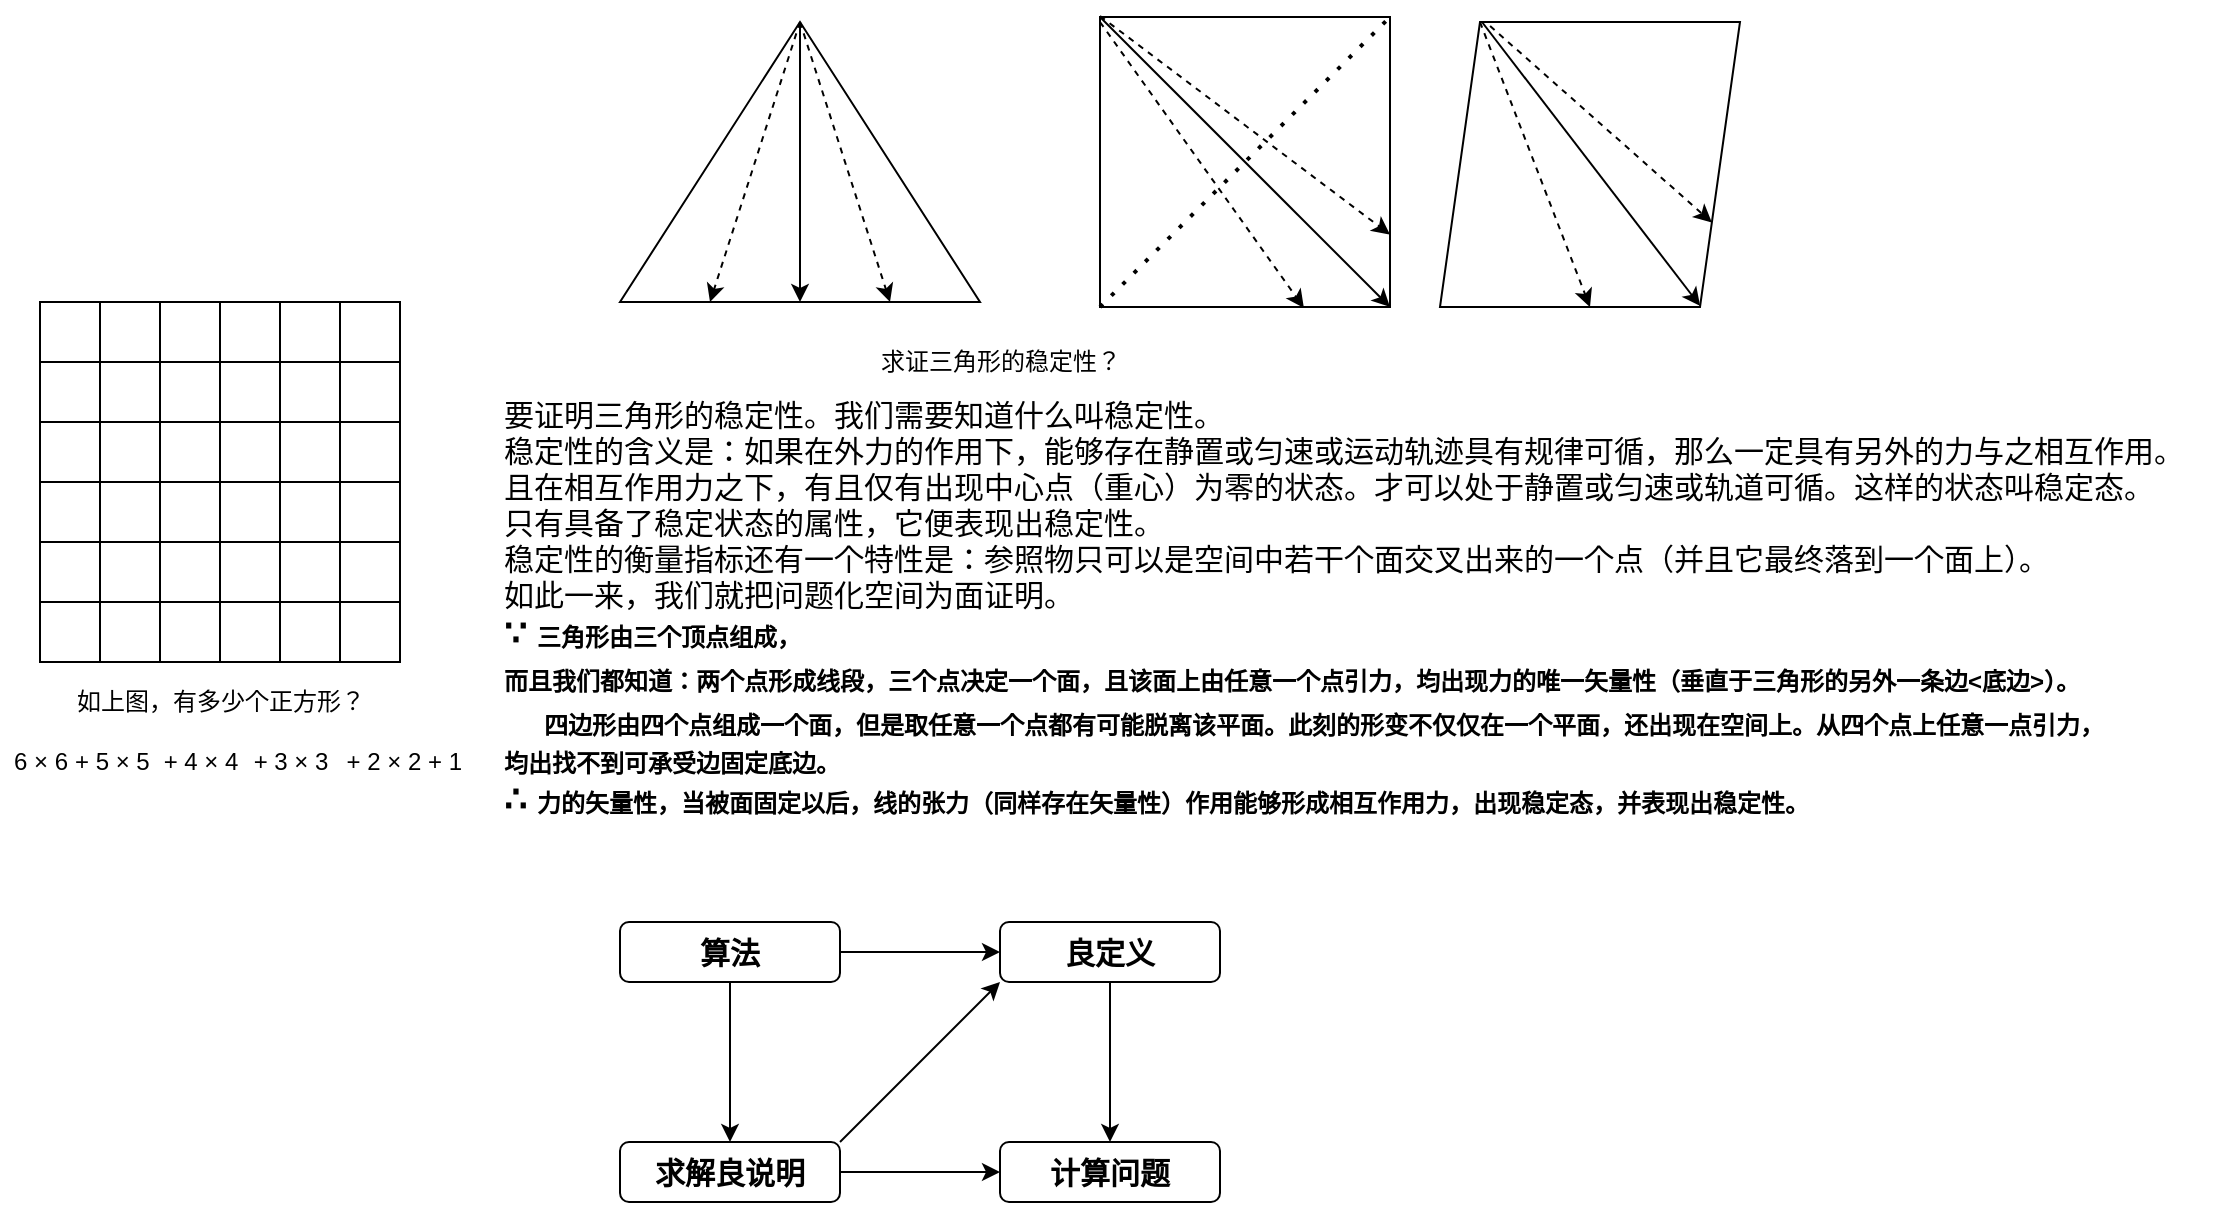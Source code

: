 <mxfile version="14.6.9" type="github">
  <diagram id="RAytsHk9yZWYYMR1CLl6" name="Page-1">
    <mxGraphModel dx="860" dy="731" grid="1" gridSize="10" guides="1" tooltips="1" connect="1" arrows="1" fold="1" page="1" pageScale="1" pageWidth="827" pageHeight="1169" math="0" shadow="0">
      <root>
        <mxCell id="0" />
        <mxCell id="1" parent="0" />
        <mxCell id="cfBZWCp-nfRq4XjDMekp-7" value="" style="group" parent="1" vertex="1" connectable="0">
          <mxGeometry x="50" y="170" width="180" height="30" as="geometry" />
        </mxCell>
        <mxCell id="cfBZWCp-nfRq4XjDMekp-1" value="" style="whiteSpace=wrap;html=1;aspect=fixed;" parent="cfBZWCp-nfRq4XjDMekp-7" vertex="1">
          <mxGeometry width="30" height="30" as="geometry" />
        </mxCell>
        <mxCell id="cfBZWCp-nfRq4XjDMekp-2" value="" style="whiteSpace=wrap;html=1;aspect=fixed;" parent="cfBZWCp-nfRq4XjDMekp-7" vertex="1">
          <mxGeometry x="30" width="30" height="30" as="geometry" />
        </mxCell>
        <mxCell id="cfBZWCp-nfRq4XjDMekp-3" value="" style="whiteSpace=wrap;html=1;aspect=fixed;" parent="cfBZWCp-nfRq4XjDMekp-7" vertex="1">
          <mxGeometry x="60" width="30" height="30" as="geometry" />
        </mxCell>
        <mxCell id="cfBZWCp-nfRq4XjDMekp-4" value="" style="whiteSpace=wrap;html=1;aspect=fixed;" parent="cfBZWCp-nfRq4XjDMekp-7" vertex="1">
          <mxGeometry x="90" width="30" height="30" as="geometry" />
        </mxCell>
        <mxCell id="cfBZWCp-nfRq4XjDMekp-5" value="" style="whiteSpace=wrap;html=1;aspect=fixed;" parent="cfBZWCp-nfRq4XjDMekp-7" vertex="1">
          <mxGeometry x="120" width="30" height="30" as="geometry" />
        </mxCell>
        <mxCell id="cfBZWCp-nfRq4XjDMekp-6" value="" style="whiteSpace=wrap;html=1;aspect=fixed;" parent="cfBZWCp-nfRq4XjDMekp-7" vertex="1">
          <mxGeometry x="150" width="30" height="30" as="geometry" />
        </mxCell>
        <mxCell id="cfBZWCp-nfRq4XjDMekp-8" value="" style="group" parent="1" vertex="1" connectable="0">
          <mxGeometry x="50" y="200" width="180" height="30" as="geometry" />
        </mxCell>
        <mxCell id="cfBZWCp-nfRq4XjDMekp-9" value="" style="whiteSpace=wrap;html=1;aspect=fixed;" parent="cfBZWCp-nfRq4XjDMekp-8" vertex="1">
          <mxGeometry width="30" height="30" as="geometry" />
        </mxCell>
        <mxCell id="cfBZWCp-nfRq4XjDMekp-10" value="" style="whiteSpace=wrap;html=1;aspect=fixed;" parent="cfBZWCp-nfRq4XjDMekp-8" vertex="1">
          <mxGeometry x="30" width="30" height="30" as="geometry" />
        </mxCell>
        <mxCell id="cfBZWCp-nfRq4XjDMekp-11" value="" style="whiteSpace=wrap;html=1;aspect=fixed;" parent="cfBZWCp-nfRq4XjDMekp-8" vertex="1">
          <mxGeometry x="60" width="30" height="30" as="geometry" />
        </mxCell>
        <mxCell id="cfBZWCp-nfRq4XjDMekp-12" value="" style="whiteSpace=wrap;html=1;aspect=fixed;" parent="cfBZWCp-nfRq4XjDMekp-8" vertex="1">
          <mxGeometry x="90" width="30" height="30" as="geometry" />
        </mxCell>
        <mxCell id="cfBZWCp-nfRq4XjDMekp-13" value="" style="whiteSpace=wrap;html=1;aspect=fixed;" parent="cfBZWCp-nfRq4XjDMekp-8" vertex="1">
          <mxGeometry x="120" width="30" height="30" as="geometry" />
        </mxCell>
        <mxCell id="cfBZWCp-nfRq4XjDMekp-14" value="" style="whiteSpace=wrap;html=1;aspect=fixed;" parent="cfBZWCp-nfRq4XjDMekp-8" vertex="1">
          <mxGeometry x="150" width="30" height="30" as="geometry" />
        </mxCell>
        <mxCell id="cfBZWCp-nfRq4XjDMekp-15" value="" style="group" parent="1" vertex="1" connectable="0">
          <mxGeometry x="50" y="230" width="180" height="30" as="geometry" />
        </mxCell>
        <mxCell id="cfBZWCp-nfRq4XjDMekp-16" value="" style="whiteSpace=wrap;html=1;aspect=fixed;" parent="cfBZWCp-nfRq4XjDMekp-15" vertex="1">
          <mxGeometry width="30" height="30" as="geometry" />
        </mxCell>
        <mxCell id="cfBZWCp-nfRq4XjDMekp-17" value="" style="whiteSpace=wrap;html=1;aspect=fixed;" parent="cfBZWCp-nfRq4XjDMekp-15" vertex="1">
          <mxGeometry x="30" width="30" height="30" as="geometry" />
        </mxCell>
        <mxCell id="cfBZWCp-nfRq4XjDMekp-18" value="" style="whiteSpace=wrap;html=1;aspect=fixed;" parent="cfBZWCp-nfRq4XjDMekp-15" vertex="1">
          <mxGeometry x="60" width="30" height="30" as="geometry" />
        </mxCell>
        <mxCell id="cfBZWCp-nfRq4XjDMekp-19" value="" style="whiteSpace=wrap;html=1;aspect=fixed;" parent="cfBZWCp-nfRq4XjDMekp-15" vertex="1">
          <mxGeometry x="90" width="30" height="30" as="geometry" />
        </mxCell>
        <mxCell id="cfBZWCp-nfRq4XjDMekp-20" value="" style="whiteSpace=wrap;html=1;aspect=fixed;" parent="cfBZWCp-nfRq4XjDMekp-15" vertex="1">
          <mxGeometry x="120" width="30" height="30" as="geometry" />
        </mxCell>
        <mxCell id="cfBZWCp-nfRq4XjDMekp-21" value="" style="whiteSpace=wrap;html=1;aspect=fixed;" parent="cfBZWCp-nfRq4XjDMekp-15" vertex="1">
          <mxGeometry x="150" width="30" height="30" as="geometry" />
        </mxCell>
        <mxCell id="cfBZWCp-nfRq4XjDMekp-22" value="" style="group" parent="1" vertex="1" connectable="0">
          <mxGeometry x="50" y="260" width="180" height="30" as="geometry" />
        </mxCell>
        <mxCell id="cfBZWCp-nfRq4XjDMekp-23" value="" style="whiteSpace=wrap;html=1;aspect=fixed;" parent="cfBZWCp-nfRq4XjDMekp-22" vertex="1">
          <mxGeometry width="30" height="30" as="geometry" />
        </mxCell>
        <mxCell id="cfBZWCp-nfRq4XjDMekp-24" value="" style="whiteSpace=wrap;html=1;aspect=fixed;" parent="cfBZWCp-nfRq4XjDMekp-22" vertex="1">
          <mxGeometry x="30" width="30" height="30" as="geometry" />
        </mxCell>
        <mxCell id="cfBZWCp-nfRq4XjDMekp-25" value="" style="whiteSpace=wrap;html=1;aspect=fixed;" parent="cfBZWCp-nfRq4XjDMekp-22" vertex="1">
          <mxGeometry x="60" width="30" height="30" as="geometry" />
        </mxCell>
        <mxCell id="cfBZWCp-nfRq4XjDMekp-26" value="" style="whiteSpace=wrap;html=1;aspect=fixed;" parent="cfBZWCp-nfRq4XjDMekp-22" vertex="1">
          <mxGeometry x="90" width="30" height="30" as="geometry" />
        </mxCell>
        <mxCell id="cfBZWCp-nfRq4XjDMekp-27" value="" style="whiteSpace=wrap;html=1;aspect=fixed;" parent="cfBZWCp-nfRq4XjDMekp-22" vertex="1">
          <mxGeometry x="120" width="30" height="30" as="geometry" />
        </mxCell>
        <mxCell id="cfBZWCp-nfRq4XjDMekp-28" value="" style="whiteSpace=wrap;html=1;aspect=fixed;" parent="cfBZWCp-nfRq4XjDMekp-22" vertex="1">
          <mxGeometry x="150" width="30" height="30" as="geometry" />
        </mxCell>
        <mxCell id="cfBZWCp-nfRq4XjDMekp-29" value="" style="group" parent="1" vertex="1" connectable="0">
          <mxGeometry x="50" y="290" width="180" height="30" as="geometry" />
        </mxCell>
        <mxCell id="cfBZWCp-nfRq4XjDMekp-30" value="" style="whiteSpace=wrap;html=1;aspect=fixed;" parent="cfBZWCp-nfRq4XjDMekp-29" vertex="1">
          <mxGeometry width="30" height="30" as="geometry" />
        </mxCell>
        <mxCell id="cfBZWCp-nfRq4XjDMekp-31" value="" style="whiteSpace=wrap;html=1;aspect=fixed;" parent="cfBZWCp-nfRq4XjDMekp-29" vertex="1">
          <mxGeometry x="30" width="30" height="30" as="geometry" />
        </mxCell>
        <mxCell id="cfBZWCp-nfRq4XjDMekp-32" value="" style="whiteSpace=wrap;html=1;aspect=fixed;" parent="cfBZWCp-nfRq4XjDMekp-29" vertex="1">
          <mxGeometry x="60" width="30" height="30" as="geometry" />
        </mxCell>
        <mxCell id="cfBZWCp-nfRq4XjDMekp-33" value="" style="whiteSpace=wrap;html=1;aspect=fixed;" parent="cfBZWCp-nfRq4XjDMekp-29" vertex="1">
          <mxGeometry x="90" width="30" height="30" as="geometry" />
        </mxCell>
        <mxCell id="cfBZWCp-nfRq4XjDMekp-34" value="" style="whiteSpace=wrap;html=1;aspect=fixed;" parent="cfBZWCp-nfRq4XjDMekp-29" vertex="1">
          <mxGeometry x="120" width="30" height="30" as="geometry" />
        </mxCell>
        <mxCell id="cfBZWCp-nfRq4XjDMekp-35" value="" style="whiteSpace=wrap;html=1;aspect=fixed;" parent="cfBZWCp-nfRq4XjDMekp-29" vertex="1">
          <mxGeometry x="150" width="30" height="30" as="geometry" />
        </mxCell>
        <mxCell id="cfBZWCp-nfRq4XjDMekp-37" value="" style="group" parent="1" vertex="1" connectable="0">
          <mxGeometry x="50" y="320" width="180" height="30" as="geometry" />
        </mxCell>
        <mxCell id="cfBZWCp-nfRq4XjDMekp-38" value="" style="whiteSpace=wrap;html=1;aspect=fixed;" parent="cfBZWCp-nfRq4XjDMekp-37" vertex="1">
          <mxGeometry width="30" height="30" as="geometry" />
        </mxCell>
        <mxCell id="cfBZWCp-nfRq4XjDMekp-39" value="" style="whiteSpace=wrap;html=1;aspect=fixed;" parent="cfBZWCp-nfRq4XjDMekp-37" vertex="1">
          <mxGeometry x="30" width="30" height="30" as="geometry" />
        </mxCell>
        <mxCell id="cfBZWCp-nfRq4XjDMekp-40" value="" style="whiteSpace=wrap;html=1;aspect=fixed;" parent="cfBZWCp-nfRq4XjDMekp-37" vertex="1">
          <mxGeometry x="60" width="30" height="30" as="geometry" />
        </mxCell>
        <mxCell id="cfBZWCp-nfRq4XjDMekp-41" value="" style="whiteSpace=wrap;html=1;aspect=fixed;" parent="cfBZWCp-nfRq4XjDMekp-37" vertex="1">
          <mxGeometry x="90" width="30" height="30" as="geometry" />
        </mxCell>
        <mxCell id="cfBZWCp-nfRq4XjDMekp-42" value="" style="whiteSpace=wrap;html=1;aspect=fixed;" parent="cfBZWCp-nfRq4XjDMekp-37" vertex="1">
          <mxGeometry x="120" width="30" height="30" as="geometry" />
        </mxCell>
        <mxCell id="cfBZWCp-nfRq4XjDMekp-43" value="" style="whiteSpace=wrap;html=1;aspect=fixed;" parent="cfBZWCp-nfRq4XjDMekp-37" vertex="1">
          <mxGeometry x="150" width="30" height="30" as="geometry" />
        </mxCell>
        <mxCell id="cfBZWCp-nfRq4XjDMekp-45" value="如上图，有多少个正方形？" style="text;html=1;align=center;verticalAlign=middle;resizable=0;points=[];autosize=1;" parent="1" vertex="1">
          <mxGeometry x="60" y="360" width="160" height="20" as="geometry" />
        </mxCell>
        <mxCell id="cfBZWCp-nfRq4XjDMekp-46" value="6 × 6" style="text;html=1;align=center;verticalAlign=middle;resizable=0;points=[];autosize=1;" parent="1" vertex="1">
          <mxGeometry x="30" y="390" width="40" height="20" as="geometry" />
        </mxCell>
        <mxCell id="cfBZWCp-nfRq4XjDMekp-47" value="+ 3 × 3" style="text;html=1;align=center;verticalAlign=middle;resizable=0;points=[];autosize=1;" parent="1" vertex="1">
          <mxGeometry x="150" y="390" width="50" height="20" as="geometry" />
        </mxCell>
        <mxCell id="cfBZWCp-nfRq4XjDMekp-48" value="&amp;nbsp;+ 2 × 2 + 1" style="text;html=1;align=center;verticalAlign=middle;resizable=0;points=[];autosize=1;" parent="1" vertex="1">
          <mxGeometry x="190" y="390" width="80" height="20" as="geometry" />
        </mxCell>
        <mxCell id="cfBZWCp-nfRq4XjDMekp-49" value="&amp;nbsp;+ 5 × 5" style="text;html=1;align=center;verticalAlign=middle;resizable=0;points=[];autosize=1;" parent="1" vertex="1">
          <mxGeometry x="54" y="390" width="60" height="20" as="geometry" />
        </mxCell>
        <mxCell id="cfBZWCp-nfRq4XjDMekp-50" value="+ 4 × 4" style="text;html=1;align=center;verticalAlign=middle;resizable=0;points=[];autosize=1;" parent="1" vertex="1">
          <mxGeometry x="105" y="390" width="50" height="20" as="geometry" />
        </mxCell>
        <mxCell id="yYrG96fUX7nSHpN4_MA_-1" value="" style="triangle;whiteSpace=wrap;html=1;rotation=-90;" parent="1" vertex="1">
          <mxGeometry x="360" y="10" width="140" height="180" as="geometry" />
        </mxCell>
        <mxCell id="yYrG96fUX7nSHpN4_MA_-2" value="" style="whiteSpace=wrap;html=1;aspect=fixed;" parent="1" vertex="1">
          <mxGeometry x="580" y="27.5" width="145" height="145" as="geometry" />
        </mxCell>
        <mxCell id="yYrG96fUX7nSHpN4_MA_-3" value="求证三角形的稳定性？" style="text;html=1;align=center;verticalAlign=middle;resizable=0;points=[];autosize=1;strokeColor=none;" parent="1" vertex="1">
          <mxGeometry x="460" y="190" width="140" height="20" as="geometry" />
        </mxCell>
        <mxCell id="yYrG96fUX7nSHpN4_MA_-4" value="&lt;font&gt;&lt;font&gt;&lt;span style=&quot;font-size: 12px&quot;&gt;&lt;br&gt;&lt;/span&gt;要证明三角形的稳定性。我们需要知道什么叫稳定性。&lt;br&gt;稳定性的含义是：如果在外力的作用下，能够存在静置或匀速或运动轨迹具有规律可循，那么一定具有另外的力与之相互作用。&lt;br&gt;且在相互作用力之下，有且仅有出现中心点（重心）为零的状态。才可以处于静置或匀速或轨道可循。这样的状态叫稳定态。&lt;br&gt;只有具备了稳定状态的属性，它便表现出稳定性。&lt;br&gt;稳定性的衡量指标还有一个特性是：参照物只可以是空间中若干个面交叉出来的一个点（并且它最终落到一个面上）。&lt;br&gt;如此一来，我们就把问题化空间为面证明。&lt;br&gt;&lt;b&gt;&lt;span style=&quot;font-size: 18px&quot;&gt;∵&amp;nbsp;&lt;/span&gt;&lt;span style=&quot;font-size: 12px&quot;&gt;三角形由三个顶点组成，&lt;br&gt;而且我们都知道：两个点形成线段，三个点决定一个面，且该面上由任意一个点引力，&lt;/span&gt;&lt;span style=&quot;font-size: 12px&quot;&gt;均出现力的唯一矢量性（垂直于三角形的另外一条边&amp;lt;底边&amp;gt;）。&lt;/span&gt;&lt;span style=&quot;font-size: 18px&quot;&gt;&amp;nbsp;&lt;/span&gt;&lt;br&gt;&lt;span style=&quot;font-size: 18px&quot;&gt;&amp;nbsp; &amp;nbsp;&amp;nbsp;&lt;/span&gt;&lt;span style=&quot;font-size: 12px&quot;&gt;四边形由四个点组成一个面，但是取任意一个点都有可能脱离该平面。此刻的形变不仅仅在一个平面，&lt;/span&gt;&lt;span style=&quot;font-size: 12px&quot;&gt;还出现在空间上。从四个点上任意一点引力，&lt;br&gt;均出找不到可承受边固定底边。&lt;/span&gt;&lt;br&gt;&lt;span style=&quot;font-size: 18px&quot;&gt;∴&amp;nbsp;&lt;/span&gt;&lt;span style=&quot;font-size: 12px&quot;&gt;力的矢量性，当被面固定以后，线的张力（同样存在矢量性）作用能够形成相互作用力，出现稳定态，并表现出稳定性。&lt;/span&gt;&lt;/b&gt;&lt;br&gt;&lt;/font&gt;&lt;/font&gt;" style="text;html=1;align=left;verticalAlign=middle;resizable=0;points=[];autosize=1;strokeColor=none;fontSize=15;" parent="1" vertex="1">
          <mxGeometry x="280" y="200" width="860" height="230" as="geometry" />
        </mxCell>
        <mxCell id="yYrG96fUX7nSHpN4_MA_-5" value="" style="endArrow=none;dashed=1;html=1;dashPattern=1 3;strokeWidth=2;exitX=0;exitY=1;exitDx=0;exitDy=0;entryX=1;entryY=0;entryDx=0;entryDy=0;" parent="1" source="yYrG96fUX7nSHpN4_MA_-2" target="yYrG96fUX7nSHpN4_MA_-2" edge="1">
          <mxGeometry width="50" height="50" relative="1" as="geometry">
            <mxPoint x="670" y="110" as="sourcePoint" />
            <mxPoint x="720" y="60" as="targetPoint" />
          </mxGeometry>
        </mxCell>
        <mxCell id="yYrG96fUX7nSHpN4_MA_-6" value="" style="endArrow=classic;html=1;exitX=1;exitY=0.5;exitDx=0;exitDy=0;entryX=0;entryY=0.5;entryDx=0;entryDy=0;" parent="1" source="yYrG96fUX7nSHpN4_MA_-1" target="yYrG96fUX7nSHpN4_MA_-1" edge="1">
          <mxGeometry width="50" height="50" relative="1" as="geometry">
            <mxPoint x="480" y="60" as="sourcePoint" />
            <mxPoint x="530" y="10" as="targetPoint" />
          </mxGeometry>
        </mxCell>
        <mxCell id="yYrG96fUX7nSHpN4_MA_-7" value="" style="endArrow=classic;html=1;exitX=0;exitY=0;exitDx=0;exitDy=0;entryX=1;entryY=1;entryDx=0;entryDy=0;" parent="1" source="yYrG96fUX7nSHpN4_MA_-2" target="yYrG96fUX7nSHpN4_MA_-2" edge="1">
          <mxGeometry width="50" height="50" relative="1" as="geometry">
            <mxPoint x="440" y="40" as="sourcePoint" />
            <mxPoint x="730" y="190" as="targetPoint" />
          </mxGeometry>
        </mxCell>
        <mxCell id="yYrG96fUX7nSHpN4_MA_-9" value="" style="shape=parallelogram;perimeter=parallelogramPerimeter;whiteSpace=wrap;html=1;fixedSize=1;" parent="1" vertex="1">
          <mxGeometry x="750" y="30" width="150" height="142.5" as="geometry" />
        </mxCell>
        <mxCell id="yYrG96fUX7nSHpN4_MA_-10" value="" style="endArrow=classic;html=1;entryX=0;entryY=0.75;entryDx=0;entryDy=0;dashed=1;" parent="1" target="yYrG96fUX7nSHpN4_MA_-1" edge="1">
          <mxGeometry width="50" height="50" relative="1" as="geometry">
            <mxPoint x="430" y="30" as="sourcePoint" />
            <mxPoint x="440" y="180" as="targetPoint" />
          </mxGeometry>
        </mxCell>
        <mxCell id="yYrG96fUX7nSHpN4_MA_-11" value="" style="endArrow=classic;html=1;entryX=0;entryY=0.25;entryDx=0;entryDy=0;dashed=1;" parent="1" target="yYrG96fUX7nSHpN4_MA_-1" edge="1">
          <mxGeometry width="50" height="50" relative="1" as="geometry">
            <mxPoint x="430" y="30" as="sourcePoint" />
            <mxPoint x="485" y="180" as="targetPoint" />
          </mxGeometry>
        </mxCell>
        <mxCell id="yYrG96fUX7nSHpN4_MA_-12" value="" style="endArrow=classic;html=1;entryX=0.867;entryY=0.996;entryDx=0;entryDy=0;entryPerimeter=0;exitX=0.14;exitY=0;exitDx=0;exitDy=0;exitPerimeter=0;" parent="1" source="yYrG96fUX7nSHpN4_MA_-9" target="yYrG96fUX7nSHpN4_MA_-9" edge="1">
          <mxGeometry width="50" height="50" relative="1" as="geometry">
            <mxPoint x="770" y="33" as="sourcePoint" />
            <mxPoint x="735" y="182.5" as="targetPoint" />
          </mxGeometry>
        </mxCell>
        <mxCell id="yYrG96fUX7nSHpN4_MA_-13" value="" style="endArrow=classic;html=1;entryX=0.5;entryY=1;entryDx=0;entryDy=0;dashed=1;" parent="1" target="yYrG96fUX7nSHpN4_MA_-9" edge="1">
          <mxGeometry width="50" height="50" relative="1" as="geometry">
            <mxPoint x="770" y="30" as="sourcePoint" />
            <mxPoint x="485" y="180" as="targetPoint" />
          </mxGeometry>
        </mxCell>
        <mxCell id="yYrG96fUX7nSHpN4_MA_-14" value="" style="endArrow=classic;html=1;entryX=1;entryY=0.75;entryDx=0;entryDy=0;dashed=1;exitX=0.167;exitY=0.014;exitDx=0;exitDy=0;exitPerimeter=0;" parent="1" source="yYrG96fUX7nSHpN4_MA_-9" target="yYrG96fUX7nSHpN4_MA_-9" edge="1">
          <mxGeometry width="50" height="50" relative="1" as="geometry">
            <mxPoint x="770" y="30" as="sourcePoint" />
            <mxPoint x="495" y="190" as="targetPoint" />
          </mxGeometry>
        </mxCell>
        <mxCell id="yYrG96fUX7nSHpN4_MA_-15" value="" style="endArrow=classic;html=1;entryX=0.703;entryY=1.003;entryDx=0;entryDy=0;dashed=1;entryPerimeter=0;" parent="1" target="yYrG96fUX7nSHpN4_MA_-2" edge="1">
          <mxGeometry width="50" height="50" relative="1" as="geometry">
            <mxPoint x="580" y="30" as="sourcePoint" />
            <mxPoint x="835" y="182.5" as="targetPoint" />
          </mxGeometry>
        </mxCell>
        <mxCell id="yYrG96fUX7nSHpN4_MA_-16" value="" style="endArrow=classic;html=1;entryX=1;entryY=0.75;entryDx=0;entryDy=0;dashed=1;" parent="1" target="yYrG96fUX7nSHpN4_MA_-2" edge="1">
          <mxGeometry width="50" height="50" relative="1" as="geometry">
            <mxPoint x="580" y="27" as="sourcePoint" />
            <mxPoint x="691.935" y="182.935" as="targetPoint" />
          </mxGeometry>
        </mxCell>
        <mxCell id="8oZ5c_nzruwdP4xEX2mN-3" value="" style="edgeStyle=orthogonalEdgeStyle;rounded=0;orthogonalLoop=1;jettySize=auto;html=1;" edge="1" parent="1" source="8oZ5c_nzruwdP4xEX2mN-1" target="8oZ5c_nzruwdP4xEX2mN-2">
          <mxGeometry relative="1" as="geometry" />
        </mxCell>
        <mxCell id="8oZ5c_nzruwdP4xEX2mN-5" value="" style="edgeStyle=orthogonalEdgeStyle;rounded=0;orthogonalLoop=1;jettySize=auto;html=1;" edge="1" parent="1" source="8oZ5c_nzruwdP4xEX2mN-1" target="8oZ5c_nzruwdP4xEX2mN-4">
          <mxGeometry relative="1" as="geometry" />
        </mxCell>
        <mxCell id="8oZ5c_nzruwdP4xEX2mN-1" value="&lt;b&gt;算法&lt;/b&gt;" style="rounded=1;whiteSpace=wrap;html=1;fontSize=15;" vertex="1" parent="1">
          <mxGeometry x="340" y="480" width="110" height="30" as="geometry" />
        </mxCell>
        <mxCell id="8oZ5c_nzruwdP4xEX2mN-10" value="" style="edgeStyle=orthogonalEdgeStyle;rounded=0;orthogonalLoop=1;jettySize=auto;html=1;" edge="1" parent="1" source="8oZ5c_nzruwdP4xEX2mN-2" target="8oZ5c_nzruwdP4xEX2mN-6">
          <mxGeometry relative="1" as="geometry" />
        </mxCell>
        <mxCell id="8oZ5c_nzruwdP4xEX2mN-2" value="&lt;b&gt;良定义&lt;/b&gt;" style="rounded=1;whiteSpace=wrap;html=1;fontSize=15;" vertex="1" parent="1">
          <mxGeometry x="530" y="480" width="110" height="30" as="geometry" />
        </mxCell>
        <mxCell id="8oZ5c_nzruwdP4xEX2mN-7" value="" style="edgeStyle=orthogonalEdgeStyle;rounded=0;orthogonalLoop=1;jettySize=auto;html=1;" edge="1" parent="1" source="8oZ5c_nzruwdP4xEX2mN-4" target="8oZ5c_nzruwdP4xEX2mN-6">
          <mxGeometry relative="1" as="geometry" />
        </mxCell>
        <mxCell id="8oZ5c_nzruwdP4xEX2mN-4" value="&lt;b&gt;求解良说明&lt;/b&gt;" style="rounded=1;whiteSpace=wrap;html=1;fontSize=15;" vertex="1" parent="1">
          <mxGeometry x="340" y="590" width="110" height="30" as="geometry" />
        </mxCell>
        <mxCell id="8oZ5c_nzruwdP4xEX2mN-6" value="&lt;b&gt;计算问题&lt;/b&gt;" style="rounded=1;whiteSpace=wrap;html=1;fontSize=15;" vertex="1" parent="1">
          <mxGeometry x="530" y="590" width="110" height="30" as="geometry" />
        </mxCell>
        <mxCell id="8oZ5c_nzruwdP4xEX2mN-9" value="" style="endArrow=classic;html=1;exitX=1;exitY=0;exitDx=0;exitDy=0;entryX=0;entryY=1;entryDx=0;entryDy=0;" edge="1" parent="1" source="8oZ5c_nzruwdP4xEX2mN-4" target="8oZ5c_nzruwdP4xEX2mN-2">
          <mxGeometry width="50" height="50" relative="1" as="geometry">
            <mxPoint x="470" y="580" as="sourcePoint" />
            <mxPoint x="520" y="530" as="targetPoint" />
          </mxGeometry>
        </mxCell>
      </root>
    </mxGraphModel>
  </diagram>
</mxfile>
